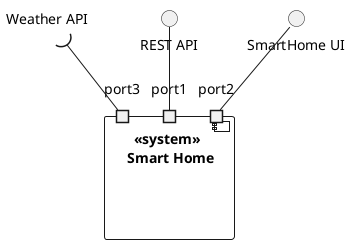 @startuml
'https://plantuml.com/component-diagram


component "<<system>> \n Smart Home" {



port port1
port port2
port port3

}

"REST API" -- port1
"SmartHome UI" -- port2

label "Weather API" as bb
port3 -u-( bb

@enduml